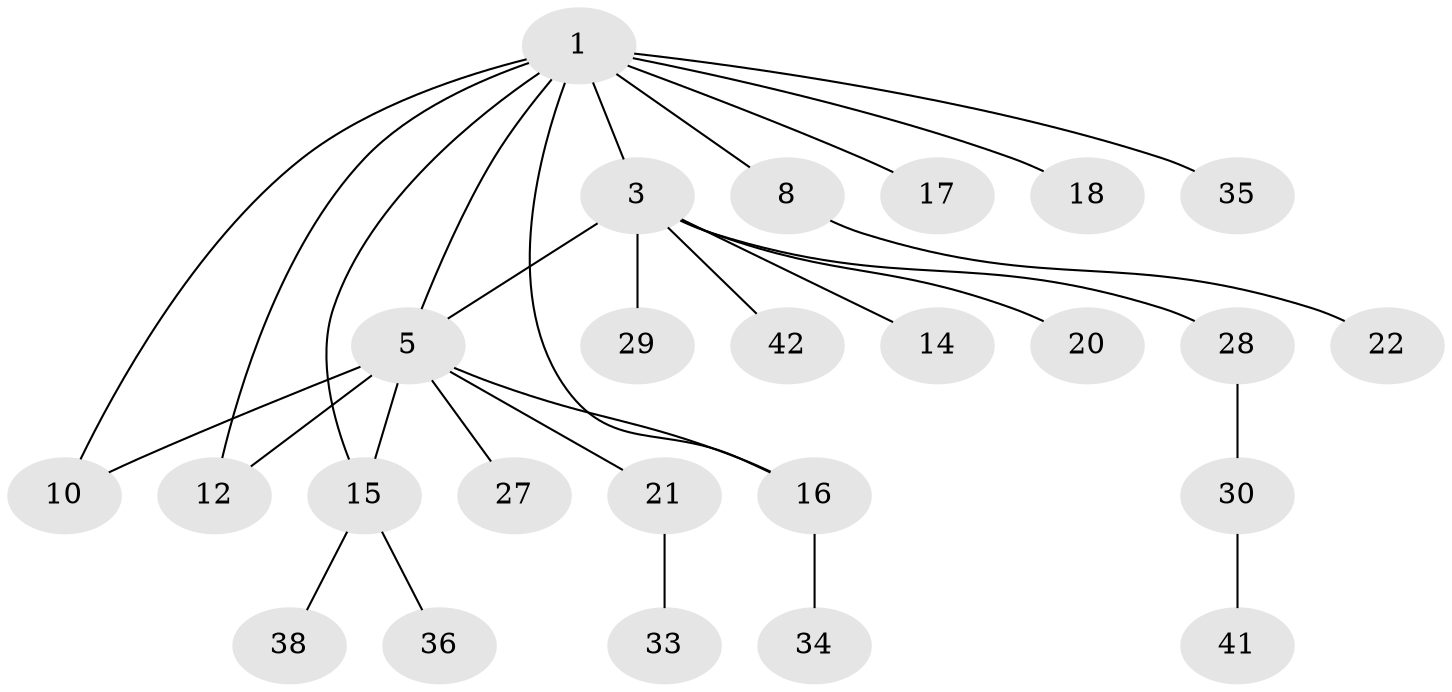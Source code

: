 // original degree distribution, {3: 0.14, 6: 0.04, 8: 0.02, 4: 0.08, 9: 0.04, 1: 0.54, 2: 0.14}
// Generated by graph-tools (version 1.1) at 2025/16/03/09/25 04:16:09]
// undirected, 25 vertices, 29 edges
graph export_dot {
graph [start="1"]
  node [color=gray90,style=filled];
  1 [super="+7+2+31"];
  3 [super="+4+39"];
  5 [super="+6+40"];
  8 [super="+45+13"];
  10;
  12 [super="+24"];
  14;
  15;
  16 [super="+23"];
  17;
  18;
  20;
  21 [super="+32"];
  22;
  27;
  28;
  29;
  30;
  33 [super="+43"];
  34;
  35 [super="+37"];
  36;
  38 [super="+46"];
  41 [super="+47"];
  42;
  1 -- 18;
  1 -- 5 [weight=2];
  1 -- 8;
  1 -- 10 [weight=2];
  1 -- 3 [weight=3];
  1 -- 35;
  1 -- 12;
  1 -- 15;
  1 -- 17;
  1 -- 16;
  3 -- 14;
  3 -- 20;
  3 -- 29;
  3 -- 42;
  3 -- 5;
  3 -- 28;
  5 -- 16;
  5 -- 21;
  5 -- 10;
  5 -- 27;
  5 -- 15;
  5 -- 12;
  8 -- 22;
  15 -- 36;
  15 -- 38;
  16 -- 34;
  21 -- 33;
  28 -- 30;
  30 -- 41;
}
